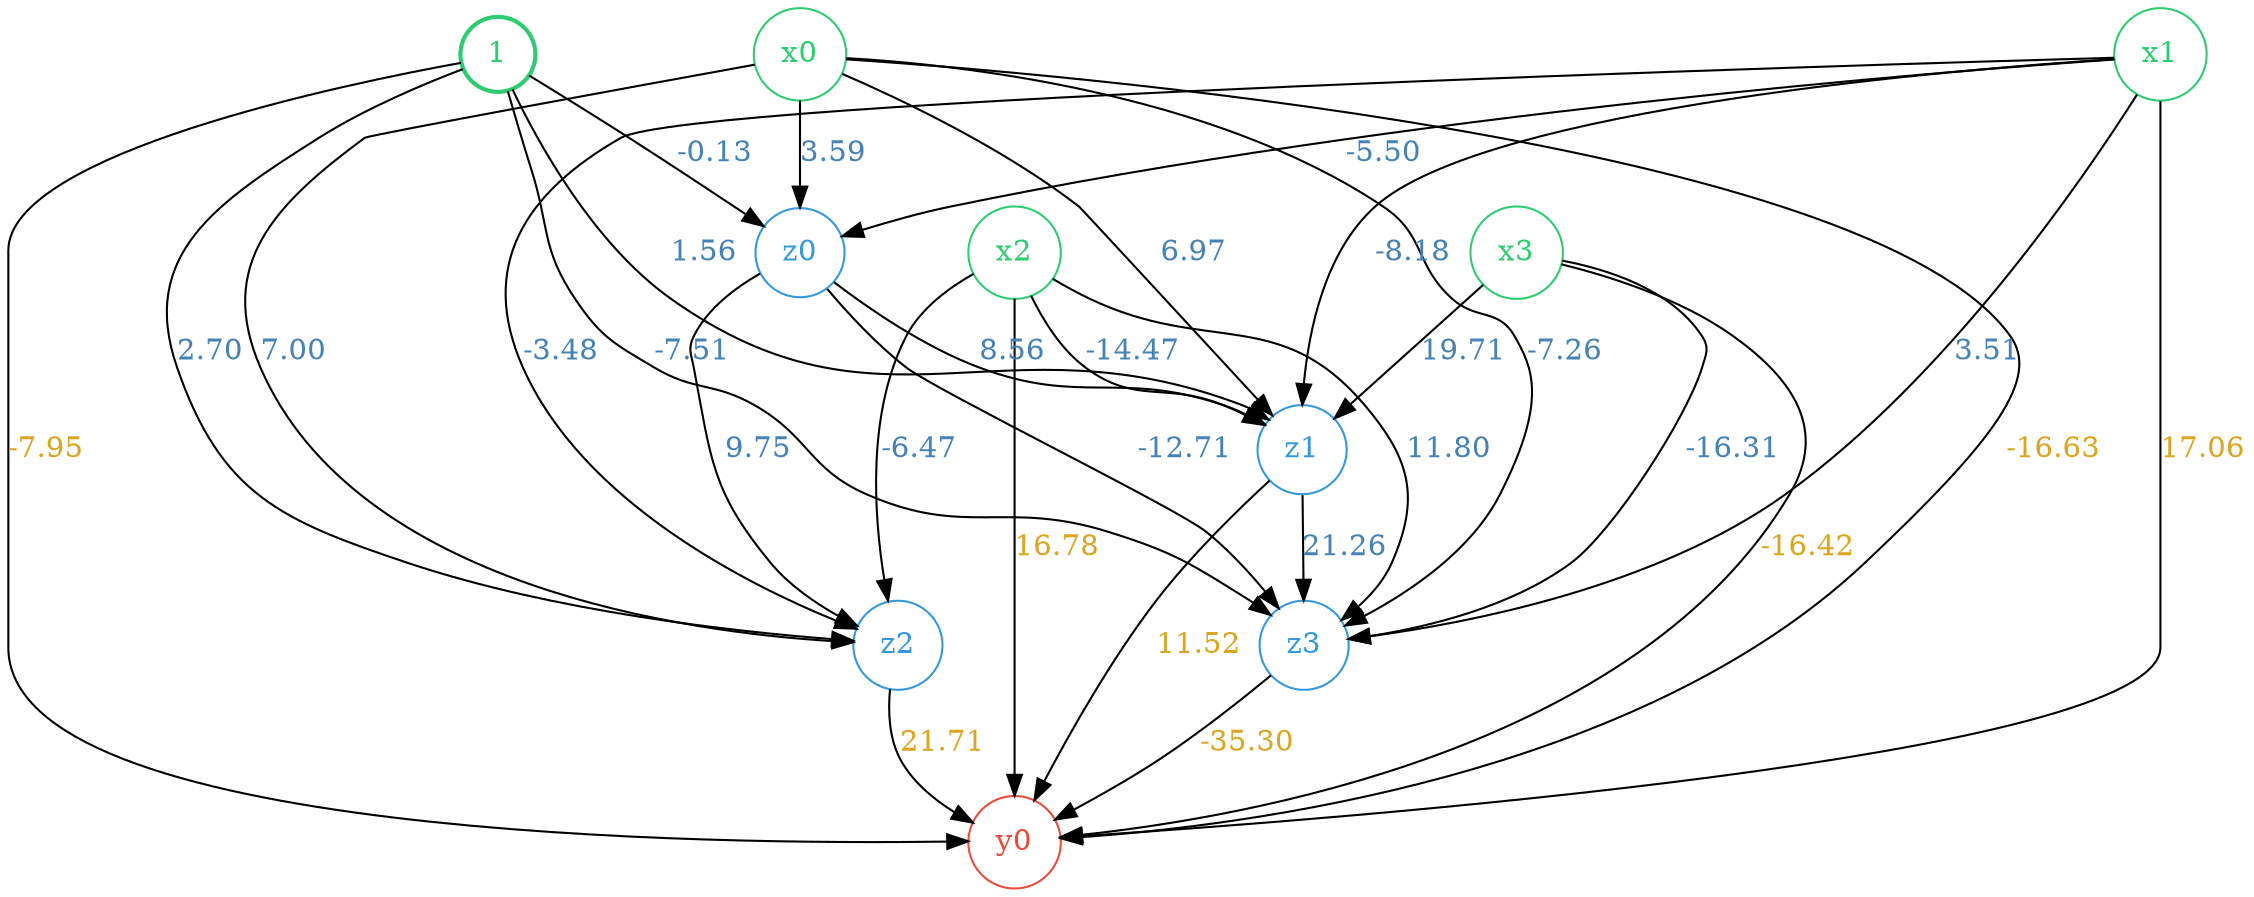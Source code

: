strict digraph  {
"-1" [color="#2ecc71", fontcolor="#2ecc71", label=1, shape=circle, style=bold];
0 [color="#2ecc71", fontcolor="#2ecc71", label=x0, shape=circle, style=wedged];
1 [color="#2ecc71", fontcolor="#2ecc71", label=x1, shape=circle, style=wedged];
2 [color="#2ecc71", fontcolor="#2ecc71", label=x2, shape=circle, style=wedged];
3 [color="#2ecc71", fontcolor="#2ecc71", label=x3, shape=circle, style=wedged];
4 [bias="-0.1326925903558731", color="#3498db", fontcolor="#3498db", label=z0, shape=circle, style=wedged];
5 [bias="1.561769962310791", color="#3498db", fontcolor="#3498db", label=z1, shape=circle, style=wedged];
6 [bias="2.6964492797851562", color="#3498db", fontcolor="#3498db", label=z2, shape=circle, style=wedged];
7 [bias="-7.507012844085693", color="#3498db", fontcolor="#3498db", label=z3, shape=circle, style=wedged];
8 [bias="-7.952315330505371", color="#e74c3c", fontcolor="#e74c3c", label=y0, shape=circle, style=wedged];
"-1" -> 4  [bias="-0.1326925903558731", fontcolor=steelblue, label="-0.13"];
"-1" -> 5  [bias="1.561769962310791", fontcolor=steelblue, label="1.56"];
"-1" -> 6  [bias="2.6964492797851562", fontcolor=steelblue, label="2.70"];
"-1" -> 7  [bias="-7.507012844085693", fontcolor=steelblue, label="-7.51"];
"-1" -> 8  [bias="-7.952315330505371", fontcolor=goldenrod, label="-7.95"];
0 -> 4  [fontcolor=steelblue, label="3.59", weight="3.589465379714966"];
0 -> 5  [fontcolor=steelblue, label="6.97", weight="6.9746832847595215"];
0 -> 6  [fontcolor=steelblue, label="7.00", weight="6.997702598571777"];
0 -> 7  [fontcolor=steelblue, label="-7.26", weight="-7.2600998878479"];
0 -> 8  [fontcolor=goldenrod, label="-16.63", weight="-16.626384735107422"];
1 -> 4  [fontcolor=steelblue, label="-5.50", weight="-5.497158050537109"];
1 -> 5  [fontcolor=steelblue, label="-8.18", weight="-8.17778491973877"];
1 -> 6  [fontcolor=steelblue, label="-3.48", weight="-3.484286308288574"];
1 -> 7  [fontcolor=steelblue, label="3.51", weight="3.514960527420044"];
1 -> 8  [fontcolor=goldenrod, label="17.06", weight="17.059856414794922"];
2 -> 5  [fontcolor=steelblue, label="-14.47", weight="-14.47148609161377"];
2 -> 6  [fontcolor=steelblue, label="-6.47", weight="-6.473998069763184"];
2 -> 7  [fontcolor=steelblue, label="11.80", weight="11.803232192993164"];
2 -> 8  [fontcolor=goldenrod, label="16.78", weight="16.78195571899414"];
3 -> 5  [fontcolor=steelblue, label="19.71", weight="19.71103858947754"];
3 -> 7  [fontcolor=steelblue, label="-16.31", weight="-16.30872917175293"];
3 -> 8  [fontcolor=goldenrod, label="-16.42", weight="-16.418407440185547"];
4 -> 5  [fontcolor=steelblue, label="8.56", weight="8.556622505187988"];
4 -> 6  [fontcolor=steelblue, label="9.75", weight="9.74548625946045"];
4 -> 7  [fontcolor=steelblue, label="-12.71", weight="-12.71424388885498"];
5 -> 7  [fontcolor=steelblue, label="21.26", weight="21.257747650146484"];
5 -> 8  [fontcolor=goldenrod, label="11.52", weight="11.51557445526123"];
6 -> 8  [fontcolor=goldenrod, label="21.71", weight="21.70737075805664"];
7 -> 8  [fontcolor=goldenrod, label="-35.30", weight="-35.297725677490234"];
}
